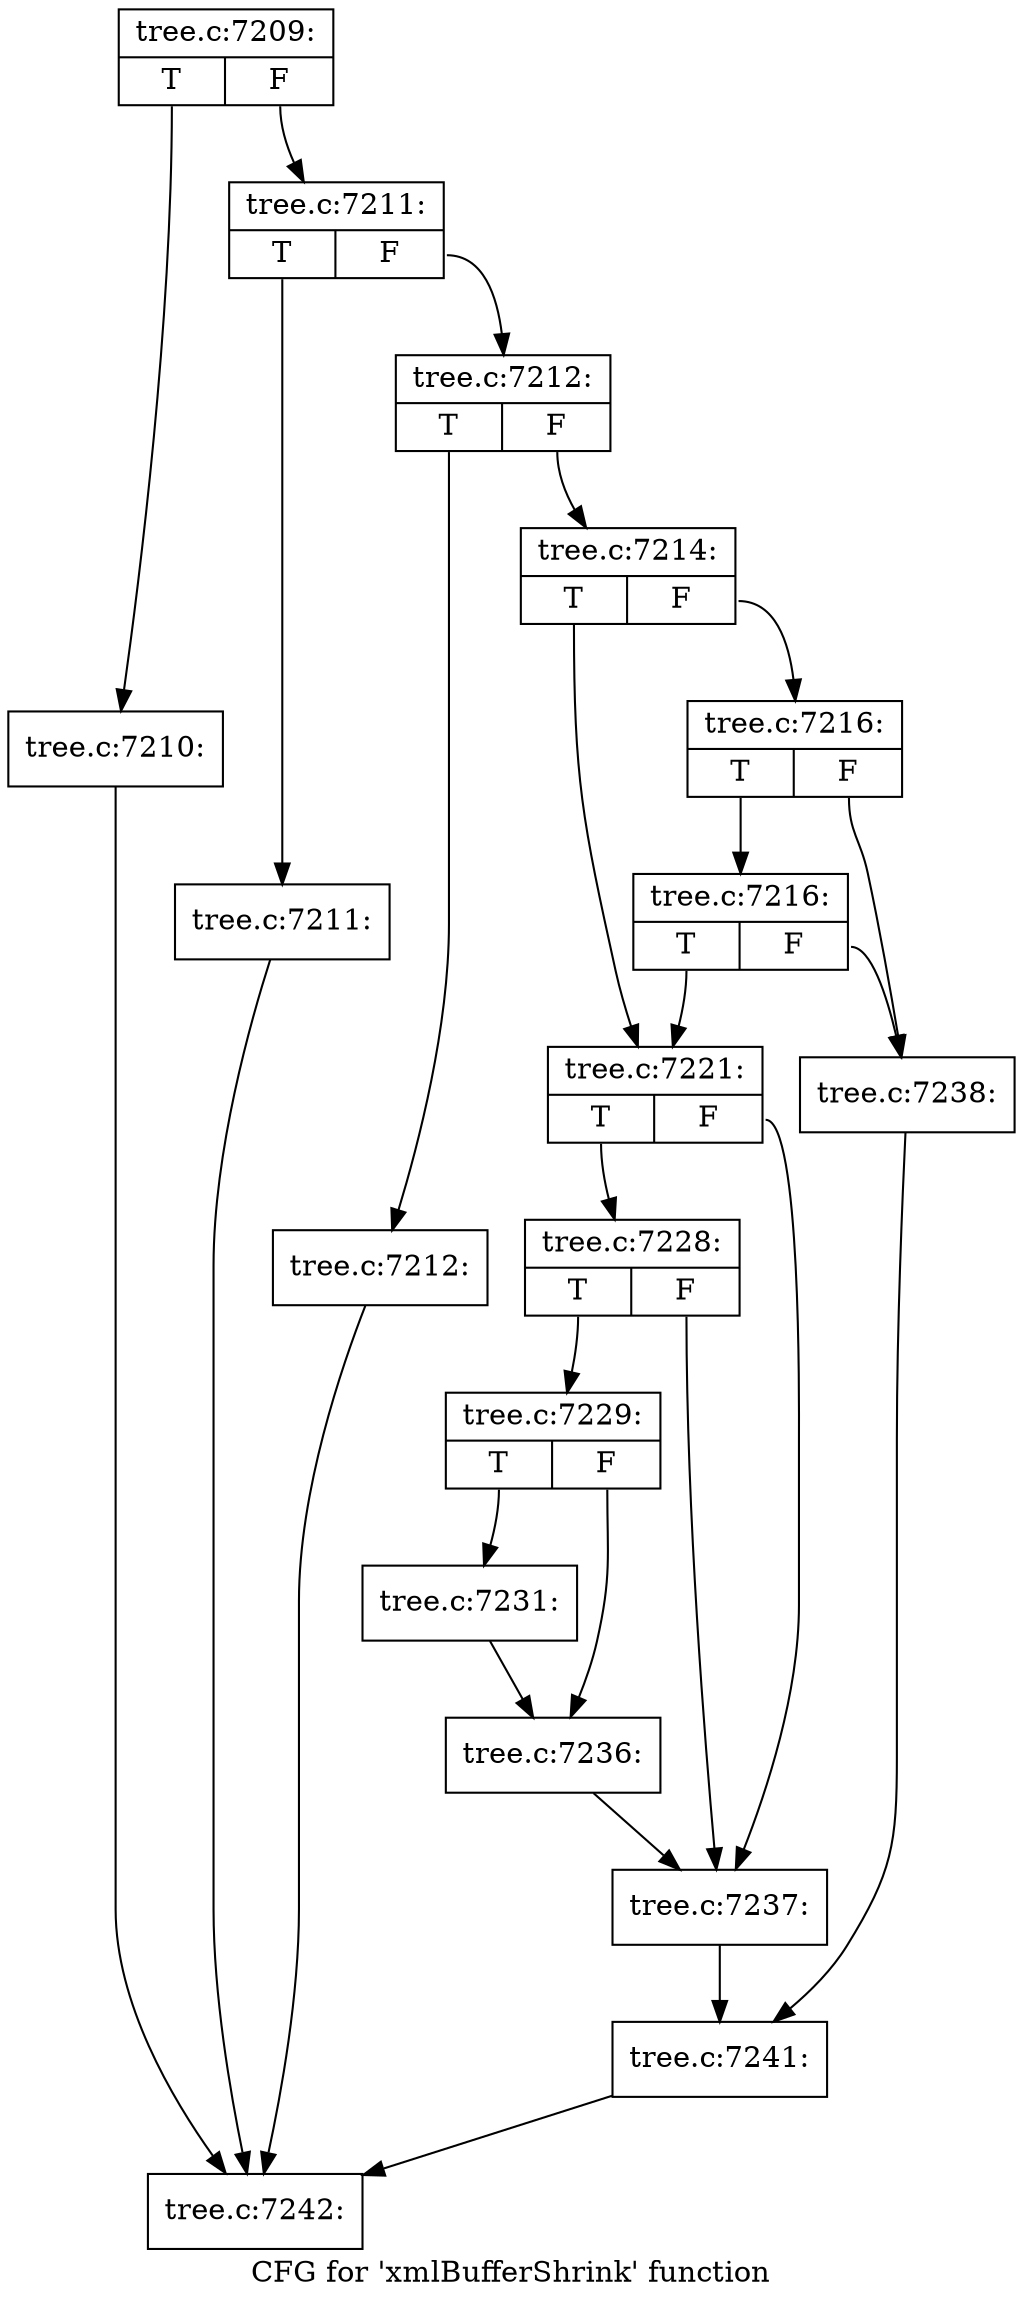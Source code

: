 digraph "CFG for 'xmlBufferShrink' function" {
	label="CFG for 'xmlBufferShrink' function";

	Node0x4681190 [shape=record,label="{tree.c:7209:|{<s0>T|<s1>F}}"];
	Node0x4681190:s0 -> Node0x4679eb0;
	Node0x4681190:s1 -> Node0x4682ae0;
	Node0x4679eb0 [shape=record,label="{tree.c:7210:}"];
	Node0x4679eb0 -> Node0x4681410;
	Node0x4682ae0 [shape=record,label="{tree.c:7211:|{<s0>T|<s1>F}}"];
	Node0x4682ae0:s0 -> Node0x4682fa0;
	Node0x4682ae0:s1 -> Node0x4682ff0;
	Node0x4682fa0 [shape=record,label="{tree.c:7211:}"];
	Node0x4682fa0 -> Node0x4681410;
	Node0x4682ff0 [shape=record,label="{tree.c:7212:|{<s0>T|<s1>F}}"];
	Node0x4682ff0:s0 -> Node0x4683480;
	Node0x4682ff0:s1 -> Node0x46834d0;
	Node0x4683480 [shape=record,label="{tree.c:7212:}"];
	Node0x4683480 -> Node0x4681410;
	Node0x46834d0 [shape=record,label="{tree.c:7214:|{<s0>T|<s1>F}}"];
	Node0x46834d0:s0 -> Node0x4683ea0;
	Node0x46834d0:s1 -> Node0x4683f90;
	Node0x4683f90 [shape=record,label="{tree.c:7216:|{<s0>T|<s1>F}}"];
	Node0x4683f90:s0 -> Node0x46843a0;
	Node0x4683f90:s1 -> Node0x4683f40;
	Node0x46843a0 [shape=record,label="{tree.c:7216:|{<s0>T|<s1>F}}"];
	Node0x46843a0:s0 -> Node0x4683ea0;
	Node0x46843a0:s1 -> Node0x4683f40;
	Node0x4683ea0 [shape=record,label="{tree.c:7221:|{<s0>T|<s1>F}}"];
	Node0x4683ea0:s0 -> Node0x4685340;
	Node0x4683ea0:s1 -> Node0x46852f0;
	Node0x4685340 [shape=record,label="{tree.c:7228:|{<s0>T|<s1>F}}"];
	Node0x4685340:s0 -> Node0x46852a0;
	Node0x4685340:s1 -> Node0x46852f0;
	Node0x46852a0 [shape=record,label="{tree.c:7229:|{<s0>T|<s1>F}}"];
	Node0x46852a0:s0 -> Node0x4686370;
	Node0x46852a0:s1 -> Node0x46863c0;
	Node0x4686370 [shape=record,label="{tree.c:7231:}"];
	Node0x4686370 -> Node0x46863c0;
	Node0x46863c0 [shape=record,label="{tree.c:7236:}"];
	Node0x46863c0 -> Node0x46852f0;
	Node0x46852f0 [shape=record,label="{tree.c:7237:}"];
	Node0x46852f0 -> Node0x4683ef0;
	Node0x4683f40 [shape=record,label="{tree.c:7238:}"];
	Node0x4683f40 -> Node0x4683ef0;
	Node0x4683ef0 [shape=record,label="{tree.c:7241:}"];
	Node0x4683ef0 -> Node0x4681410;
	Node0x4681410 [shape=record,label="{tree.c:7242:}"];
}
